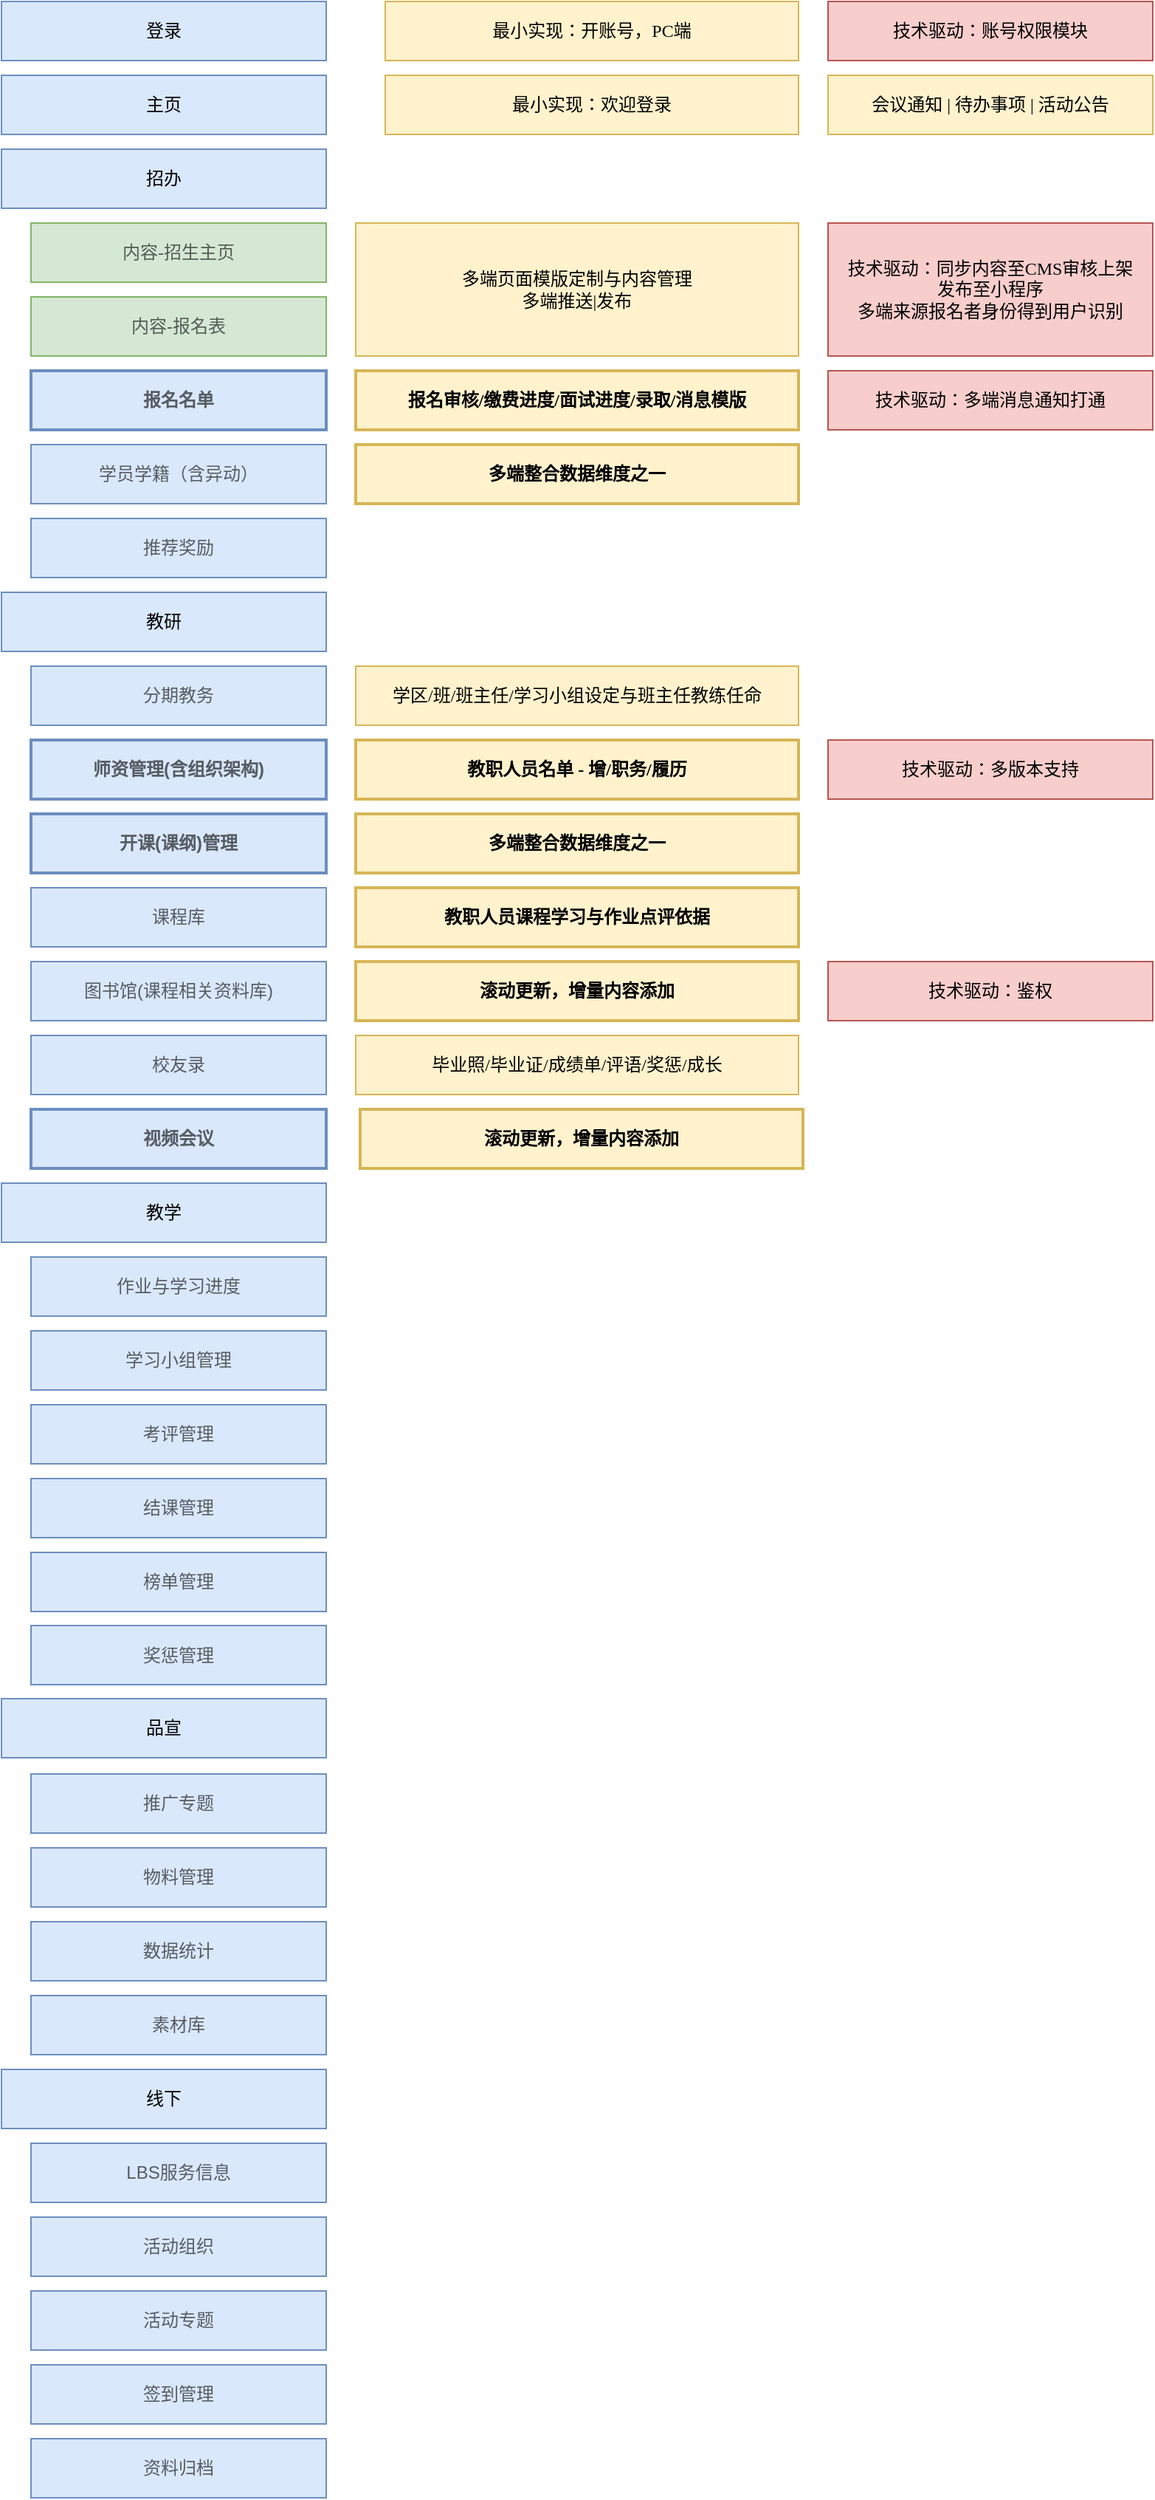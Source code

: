 <mxfile version="10.5.2" type="github"><diagram id="muJamJ3BkCML9OjMZfYO" name="ç¬¬ 1 é¡µ"><mxGraphModel dx="944" dy="694" grid="1" gridSize="10" guides="1" tooltips="1" connect="1" arrows="1" fold="1" page="1" pageScale="1" pageWidth="827" pageHeight="1169" math="0" shadow="0"><root><mxCell id="0"/><mxCell id="1" parent="0"/><mxCell id="cs4dVlUt-hu-rEEq9zMN-7" value="&lt;div&gt;多端页面模版定制与内容管理&lt;/div&gt;&lt;div&gt;多端推送|发布&lt;/div&gt;" style="rounded=0;whiteSpace=wrap;html=1;fontFamily=Garamond;fillColor=#fff2cc;strokeColor=#d6b656;" vertex="1" parent="1"><mxGeometry x="260" y="170" width="300" height="90" as="geometry"/></mxCell><mxCell id="BC2veUDq2d-ozrnxi1P3-29" value="招办" style="rounded=0;whiteSpace=wrap;html=1;fillColor=#dae8fc;strokeColor=#6c8ebf;" parent="1" vertex="1"><mxGeometry x="20" y="120" width="220" height="40" as="geometry"/></mxCell><mxCell id="BC2veUDq2d-ozrnxi1P3-30" value="教研" style="rounded=0;whiteSpace=wrap;html=1;fillColor=#dae8fc;strokeColor=#6c8ebf;" parent="1" vertex="1"><mxGeometry x="20" y="420" width="220" height="40" as="geometry"/></mxCell><mxCell id="BC2veUDq2d-ozrnxi1P3-31" value="品宣" style="rounded=0;whiteSpace=wrap;html=1;fillColor=#dae8fc;strokeColor=#6c8ebf;" parent="1" vertex="1"><mxGeometry x="20" y="1169" width="220" height="40" as="geometry"/></mxCell><mxCell id="BC2veUDq2d-ozrnxi1P3-32" value="线下" style="rounded=0;whiteSpace=wrap;html=1;fillColor=#dae8fc;strokeColor=#6c8ebf;" parent="1" vertex="1"><mxGeometry x="20" y="1420" width="220" height="40" as="geometry"/></mxCell><mxCell id="BC2veUDq2d-ozrnxi1P3-34" value="内容-招生主页" style="text;html=1;strokeColor=#82b366;fillColor=#d5e8d4;align=center;verticalAlign=middle;whiteSpace=wrap;rounded=0;textOpacity=60;" parent="1" vertex="1"><mxGeometry x="40" y="170" width="200" height="40" as="geometry"/></mxCell><mxCell id="BC2veUDq2d-ozrnxi1P3-35" value="内容-报名表" style="text;html=1;strokeColor=#82b366;fillColor=#d5e8d4;align=center;verticalAlign=middle;whiteSpace=wrap;rounded=0;textOpacity=60;" parent="1" vertex="1"><mxGeometry x="40" y="220" width="200" height="40" as="geometry"/></mxCell><mxCell id="BC2veUDq2d-ozrnxi1P3-37" value="学员学籍（含异动）" style="text;html=1;strokeColor=#6c8ebf;fillColor=#dae8fc;align=center;verticalAlign=middle;whiteSpace=wrap;rounded=0;textOpacity=60;" parent="1" vertex="1"><mxGeometry x="40" y="320" width="200" height="40" as="geometry"/></mxCell><mxCell id="cs4dVlUt-hu-rEEq9zMN-1" value="分期教务" style="text;html=1;strokeColor=#6c8ebf;fillColor=#dae8fc;align=center;verticalAlign=middle;whiteSpace=wrap;rounded=0;textOpacity=60;" vertex="1" parent="1"><mxGeometry x="40" y="470" width="200" height="40" as="geometry"/></mxCell><mxCell id="cs4dVlUt-hu-rEEq9zMN-2" value="师资管理(含组织架构)" style="text;html=1;strokeColor=#6c8ebf;fillColor=#dae8fc;align=center;verticalAlign=middle;whiteSpace=wrap;rounded=0;fontStyle=1;strokeWidth=2;textOpacity=60;" vertex="1" parent="1"><mxGeometry x="40" y="520" width="200" height="40" as="geometry"/></mxCell><mxCell id="cs4dVlUt-hu-rEEq9zMN-3" value="课程库" style="text;html=1;strokeColor=#6c8ebf;fillColor=#dae8fc;align=center;verticalAlign=middle;whiteSpace=wrap;rounded=0;textOpacity=60;" vertex="1" parent="1"><mxGeometry x="40" y="620" width="200" height="40" as="geometry"/></mxCell><mxCell id="cs4dVlUt-hu-rEEq9zMN-4" value="开课(课纲)管理" style="text;html=1;strokeColor=#6c8ebf;fillColor=#dae8fc;align=center;verticalAlign=middle;whiteSpace=wrap;rounded=0;strokeWidth=2;fontStyle=1;textOpacity=60;" vertex="1" parent="1"><mxGeometry x="40" y="570" width="200" height="40" as="geometry"/></mxCell><mxCell id="cs4dVlUt-hu-rEEq9zMN-5" value="报名名单" style="text;html=1;strokeColor=#6c8ebf;fillColor=#dae8fc;align=center;verticalAlign=middle;whiteSpace=wrap;rounded=0;strokeWidth=2;fontStyle=1;textOpacity=60;" vertex="1" parent="1"><mxGeometry x="40" y="270" width="200" height="40" as="geometry"/></mxCell><mxCell id="cs4dVlUt-hu-rEEq9zMN-8" value="报名审核/缴费进度/面试进度/录取/消息模版&lt;div style=&quot;text-align: left&quot;&gt;&lt;/div&gt;" style="rounded=0;whiteSpace=wrap;html=1;fontFamily=Garamond;fillColor=#fff2cc;strokeColor=#d6b656;strokeWidth=2;fontStyle=1" vertex="1" parent="1"><mxGeometry x="260" y="270" width="300" height="40" as="geometry"/></mxCell><mxCell id="cs4dVlUt-hu-rEEq9zMN-9" value="技术驱动：多端消息通知打通&lt;div style=&quot;text-align: left&quot;&gt;&lt;/div&gt;" style="rounded=0;whiteSpace=wrap;html=1;fontFamily=Garamond;fillColor=#f8cecc;strokeColor=#b85450;" vertex="1" parent="1"><mxGeometry x="580" y="270" width="220" height="40" as="geometry"/></mxCell><mxCell id="cs4dVlUt-hu-rEEq9zMN-10" value="登录" style="rounded=0;whiteSpace=wrap;html=1;fillColor=#dae8fc;strokeColor=#6c8ebf;" vertex="1" parent="1"><mxGeometry x="20" y="20" width="220" height="40" as="geometry"/></mxCell><mxCell id="cs4dVlUt-hu-rEEq9zMN-11" value="最小实现：开账号，PC端&lt;div style=&quot;text-align: left&quot;&gt;&lt;/div&gt;" style="rounded=0;whiteSpace=wrap;html=1;fontFamily=Garamond;fillColor=#fff2cc;strokeColor=#d6b656;" vertex="1" parent="1"><mxGeometry x="280" y="20" width="280" height="40" as="geometry"/></mxCell><mxCell id="cs4dVlUt-hu-rEEq9zMN-12" value="技术驱动：账号权限模块&lt;div style=&quot;text-align: left&quot;&gt;&lt;/div&gt;" style="rounded=0;whiteSpace=wrap;html=1;fontFamily=Garamond;fillColor=#f8cecc;strokeColor=#b85450;" vertex="1" parent="1"><mxGeometry x="580" y="20" width="220" height="40" as="geometry"/></mxCell><mxCell id="cs4dVlUt-hu-rEEq9zMN-13" value="技术驱动：同步内容至CMS审核上架&lt;br&gt;发布至小程序&lt;br&gt;多端来源报名者身份得到用户识别&lt;br&gt;&lt;div style=&quot;text-align: left&quot;&gt;&lt;/div&gt;" style="rounded=0;whiteSpace=wrap;html=1;fontFamily=Garamond;fillColor=#f8cecc;strokeColor=#b85450;" vertex="1" parent="1"><mxGeometry x="580" y="170" width="220" height="90" as="geometry"/></mxCell><mxCell id="cs4dVlUt-hu-rEEq9zMN-14" value="学区/班/班主任/学习小组设定与班主任教练任命&lt;div style=&quot;text-align: left&quot;&gt;&lt;/div&gt;" style="rounded=0;whiteSpace=wrap;html=1;fontFamily=Garamond;fillColor=#fff2cc;strokeColor=#d6b656;" vertex="1" parent="1"><mxGeometry x="260" y="470" width="300" height="40" as="geometry"/></mxCell><mxCell id="cs4dVlUt-hu-rEEq9zMN-15" value="教职人员名单 - 增/职务/履历&lt;div style=&quot;text-align: left&quot;&gt;&lt;/div&gt;" style="rounded=0;whiteSpace=wrap;html=1;fontFamily=Garamond;fillColor=#fff2cc;strokeColor=#d6b656;strokeWidth=2;fontStyle=1" vertex="1" parent="1"><mxGeometry x="260" y="520" width="300" height="40" as="geometry"/></mxCell><mxCell id="cs4dVlUt-hu-rEEq9zMN-16" value="主页" style="rounded=0;whiteSpace=wrap;html=1;fillColor=#dae8fc;strokeColor=#6c8ebf;" vertex="1" parent="1"><mxGeometry x="20" y="70" width="220" height="40" as="geometry"/></mxCell><mxCell id="cs4dVlUt-hu-rEEq9zMN-17" value="最小实现：欢迎登录&lt;div style=&quot;text-align: left&quot;&gt;&lt;/div&gt;" style="rounded=0;whiteSpace=wrap;html=1;fontFamily=Garamond;fillColor=#fff2cc;strokeColor=#d6b656;" vertex="1" parent="1"><mxGeometry x="280" y="70" width="280" height="40" as="geometry"/></mxCell><mxCell id="cs4dVlUt-hu-rEEq9zMN-18" value="会议通知 | 待办事项 | 活动公告&lt;div style=&quot;text-align: left&quot;&gt;&lt;/div&gt;" style="rounded=0;whiteSpace=wrap;html=1;fontFamily=Garamond;fillColor=#fff2cc;strokeColor=#d6b656;" vertex="1" parent="1"><mxGeometry x="580" y="70" width="220" height="40" as="geometry"/></mxCell><mxCell id="cs4dVlUt-hu-rEEq9zMN-19" value="技术驱动：多版本支持&lt;div style=&quot;text-align: left&quot;&gt;&lt;/div&gt;" style="rounded=0;whiteSpace=wrap;html=1;fontFamily=Garamond;fillColor=#f8cecc;strokeColor=#b85450;" vertex="1" parent="1"><mxGeometry x="580" y="520" width="220" height="40" as="geometry"/></mxCell><mxCell id="cs4dVlUt-hu-rEEq9zMN-20" value="图书馆(课程相关资料库)" style="text;html=1;strokeColor=#6c8ebf;fillColor=#dae8fc;align=center;verticalAlign=middle;whiteSpace=wrap;rounded=0;textOpacity=60;" vertex="1" parent="1"><mxGeometry x="40" y="670" width="200" height="40" as="geometry"/></mxCell><mxCell id="cs4dVlUt-hu-rEEq9zMN-21" value="多端整合数据维度之一&lt;div style=&quot;text-align: left&quot;&gt;&lt;/div&gt;" style="rounded=0;whiteSpace=wrap;html=1;fontFamily=Garamond;fillColor=#fff2cc;strokeColor=#d6b656;strokeWidth=2;fontStyle=1" vertex="1" parent="1"><mxGeometry x="260" y="570" width="300" height="40" as="geometry"/></mxCell><mxCell id="cs4dVlUt-hu-rEEq9zMN-22" value="多端整合数据维度之一&lt;div style=&quot;text-align: left&quot;&gt;&lt;/div&gt;" style="rounded=0;whiteSpace=wrap;html=1;fontFamily=Garamond;fillColor=#fff2cc;strokeColor=#d6b656;strokeWidth=2;fontStyle=1" vertex="1" parent="1"><mxGeometry x="260" y="320" width="300" height="40" as="geometry"/></mxCell><mxCell id="cs4dVlUt-hu-rEEq9zMN-23" value="教职人员课程学习与作业点评依据&lt;div style=&quot;text-align: left&quot;&gt;&lt;/div&gt;" style="rounded=0;whiteSpace=wrap;html=1;fontFamily=Garamond;fillColor=#fff2cc;strokeColor=#d6b656;strokeWidth=2;fontStyle=1" vertex="1" parent="1"><mxGeometry x="260" y="620" width="300" height="40" as="geometry"/></mxCell><mxCell id="cs4dVlUt-hu-rEEq9zMN-24" value="滚动更新，增量内容添加&lt;div style=&quot;text-align: left&quot;&gt;&lt;/div&gt;" style="rounded=0;whiteSpace=wrap;html=1;fontFamily=Garamond;fillColor=#fff2cc;strokeColor=#d6b656;strokeWidth=2;fontStyle=1" vertex="1" parent="1"><mxGeometry x="260" y="670" width="300" height="40" as="geometry"/></mxCell><mxCell id="cs4dVlUt-hu-rEEq9zMN-25" value="技术驱动：鉴权&lt;div style=&quot;text-align: left&quot;&gt;&lt;/div&gt;" style="rounded=0;whiteSpace=wrap;html=1;fontFamily=Garamond;fillColor=#f8cecc;strokeColor=#b85450;" vertex="1" parent="1"><mxGeometry x="580" y="670" width="220" height="40" as="geometry"/></mxCell><mxCell id="cs4dVlUt-hu-rEEq9zMN-26" value="校友录" style="text;html=1;strokeColor=#6c8ebf;fillColor=#dae8fc;align=center;verticalAlign=middle;whiteSpace=wrap;rounded=0;textOpacity=60;" vertex="1" parent="1"><mxGeometry x="40" y="720" width="200" height="40" as="geometry"/></mxCell><mxCell id="cs4dVlUt-hu-rEEq9zMN-27" value="推荐奖励" style="text;html=1;strokeColor=#6c8ebf;fillColor=#dae8fc;align=center;verticalAlign=middle;whiteSpace=wrap;rounded=0;textOpacity=60;" vertex="1" parent="1"><mxGeometry x="40" y="370" width="200" height="40" as="geometry"/></mxCell><mxCell id="cs4dVlUt-hu-rEEq9zMN-28" value="毕业照/毕业证/成绩单/评语/奖惩/成长&lt;div style=&quot;text-align: left&quot;&gt;&lt;/div&gt;" style="rounded=0;whiteSpace=wrap;html=1;fontFamily=Garamond;fillColor=#fff2cc;strokeColor=#d6b656;" vertex="1" parent="1"><mxGeometry x="260" y="720" width="300" height="40" as="geometry"/></mxCell><mxCell id="cs4dVlUt-hu-rEEq9zMN-29" value="教学" style="rounded=0;whiteSpace=wrap;html=1;fillColor=#dae8fc;strokeColor=#6c8ebf;" vertex="1" parent="1"><mxGeometry x="20" y="820" width="220" height="40" as="geometry"/></mxCell><mxCell id="cs4dVlUt-hu-rEEq9zMN-30" value="视频会议" style="text;html=1;strokeColor=#6c8ebf;fillColor=#dae8fc;align=center;verticalAlign=middle;whiteSpace=wrap;rounded=0;textOpacity=60;fontStyle=1;strokeWidth=2;" vertex="1" parent="1"><mxGeometry x="40" y="770" width="200" height="40" as="geometry"/></mxCell><mxCell id="cs4dVlUt-hu-rEEq9zMN-31" value="作业与学习进度" style="text;html=1;strokeColor=#6c8ebf;fillColor=#dae8fc;align=center;verticalAlign=middle;whiteSpace=wrap;rounded=0;textOpacity=60;" vertex="1" parent="1"><mxGeometry x="40" y="870" width="200" height="40" as="geometry"/></mxCell><mxCell id="cs4dVlUt-hu-rEEq9zMN-32" value="学习小组管理" style="text;html=1;strokeColor=#6c8ebf;fillColor=#dae8fc;align=center;verticalAlign=middle;whiteSpace=wrap;rounded=0;textOpacity=60;" vertex="1" parent="1"><mxGeometry x="40" y="920" width="200" height="40" as="geometry"/></mxCell><mxCell id="cs4dVlUt-hu-rEEq9zMN-33" value="考评管理" style="text;html=1;strokeColor=#6c8ebf;fillColor=#dae8fc;align=center;verticalAlign=middle;whiteSpace=wrap;rounded=0;textOpacity=60;" vertex="1" parent="1"><mxGeometry x="40" y="970" width="200" height="40" as="geometry"/></mxCell><mxCell id="cs4dVlUt-hu-rEEq9zMN-34" value="结课管理" style="text;html=1;strokeColor=#6c8ebf;fillColor=#dae8fc;align=center;verticalAlign=middle;whiteSpace=wrap;rounded=0;textOpacity=60;" vertex="1" parent="1"><mxGeometry x="40" y="1020" width="200" height="40" as="geometry"/></mxCell><mxCell id="cs4dVlUt-hu-rEEq9zMN-35" value="榜单管理" style="text;html=1;strokeColor=#6c8ebf;fillColor=#dae8fc;align=center;verticalAlign=middle;whiteSpace=wrap;rounded=0;textOpacity=60;" vertex="1" parent="1"><mxGeometry x="40" y="1070" width="200" height="40" as="geometry"/></mxCell><mxCell id="cs4dVlUt-hu-rEEq9zMN-36" value="奖惩管理" style="text;html=1;strokeColor=#6c8ebf;fillColor=#dae8fc;align=center;verticalAlign=middle;whiteSpace=wrap;rounded=0;textOpacity=60;" vertex="1" parent="1"><mxGeometry x="40" y="1119.5" width="200" height="40" as="geometry"/></mxCell><mxCell id="cs4dVlUt-hu-rEEq9zMN-37" value="推广专题" style="text;html=1;strokeColor=#6c8ebf;fillColor=#dae8fc;align=center;verticalAlign=middle;whiteSpace=wrap;rounded=0;textOpacity=60;" vertex="1" parent="1"><mxGeometry x="40" y="1220" width="200" height="40" as="geometry"/></mxCell><mxCell id="cs4dVlUt-hu-rEEq9zMN-38" value="物料管理" style="text;html=1;strokeColor=#6c8ebf;fillColor=#dae8fc;align=center;verticalAlign=middle;whiteSpace=wrap;rounded=0;textOpacity=60;" vertex="1" parent="1"><mxGeometry x="40" y="1270" width="200" height="40" as="geometry"/></mxCell><mxCell id="cs4dVlUt-hu-rEEq9zMN-39" value="数据统计" style="text;html=1;strokeColor=#6c8ebf;fillColor=#dae8fc;align=center;verticalAlign=middle;whiteSpace=wrap;rounded=0;textOpacity=60;" vertex="1" parent="1"><mxGeometry x="40" y="1320" width="200" height="40" as="geometry"/></mxCell><mxCell id="cs4dVlUt-hu-rEEq9zMN-40" value="素材库" style="text;html=1;strokeColor=#6c8ebf;fillColor=#dae8fc;align=center;verticalAlign=middle;whiteSpace=wrap;rounded=0;textOpacity=60;" vertex="1" parent="1"><mxGeometry x="40" y="1370" width="200" height="40" as="geometry"/></mxCell><mxCell id="cs4dVlUt-hu-rEEq9zMN-41" value="LBS服务信息" style="text;html=1;strokeColor=#6c8ebf;fillColor=#dae8fc;align=center;verticalAlign=middle;whiteSpace=wrap;rounded=0;textOpacity=60;" vertex="1" parent="1"><mxGeometry x="40" y="1470" width="200" height="40" as="geometry"/></mxCell><mxCell id="cs4dVlUt-hu-rEEq9zMN-42" value="活动组织" style="text;html=1;strokeColor=#6c8ebf;fillColor=#dae8fc;align=center;verticalAlign=middle;whiteSpace=wrap;rounded=0;textOpacity=60;" vertex="1" parent="1"><mxGeometry x="40" y="1520" width="200" height="40" as="geometry"/></mxCell><mxCell id="cs4dVlUt-hu-rEEq9zMN-43" value="活动专题" style="text;html=1;strokeColor=#6c8ebf;fillColor=#dae8fc;align=center;verticalAlign=middle;whiteSpace=wrap;rounded=0;textOpacity=60;" vertex="1" parent="1"><mxGeometry x="40" y="1570" width="200" height="40" as="geometry"/></mxCell><mxCell id="cs4dVlUt-hu-rEEq9zMN-44" value="签到管理" style="text;html=1;strokeColor=#6c8ebf;fillColor=#dae8fc;align=center;verticalAlign=middle;whiteSpace=wrap;rounded=0;textOpacity=60;" vertex="1" parent="1"><mxGeometry x="40" y="1620" width="200" height="40" as="geometry"/></mxCell><mxCell id="cs4dVlUt-hu-rEEq9zMN-45" value="资料归档" style="text;html=1;strokeColor=#6c8ebf;fillColor=#dae8fc;align=center;verticalAlign=middle;whiteSpace=wrap;rounded=0;textOpacity=60;" vertex="1" parent="1"><mxGeometry x="40" y="1670" width="200" height="40" as="geometry"/></mxCell><mxCell id="cs4dVlUt-hu-rEEq9zMN-46" value="滚动更新，增量内容添加&lt;div style=&quot;text-align: left&quot;&gt;&lt;/div&gt;" style="rounded=0;whiteSpace=wrap;html=1;fontFamily=Garamond;fillColor=#fff2cc;strokeColor=#d6b656;strokeWidth=2;fontStyle=1" vertex="1" parent="1"><mxGeometry x="263" y="770" width="300" height="40" as="geometry"/></mxCell></root></mxGraphModel></diagram></mxfile>